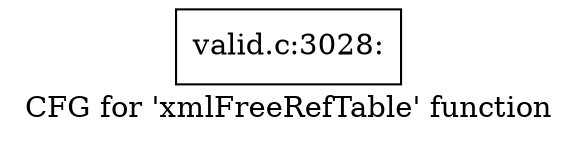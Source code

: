 digraph "CFG for 'xmlFreeRefTable' function" {
	label="CFG for 'xmlFreeRefTable' function";

	Node0x55fa50d4e570 [shape=record,label="{valid.c:3028:}"];
}
